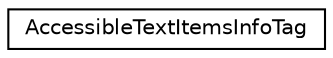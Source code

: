 digraph "类继承关系图"
{
 // LATEX_PDF_SIZE
  edge [fontname="Helvetica",fontsize="10",labelfontname="Helvetica",labelfontsize="10"];
  node [fontname="Helvetica",fontsize="10",shape=record];
  rankdir="LR";
  Node0 [label="AccessibleTextItemsInfoTag",height=0.2,width=0.4,color="black", fillcolor="white", style="filled",URL="$struct_accessible_text_items_info_tag.html",tooltip=" "];
}
